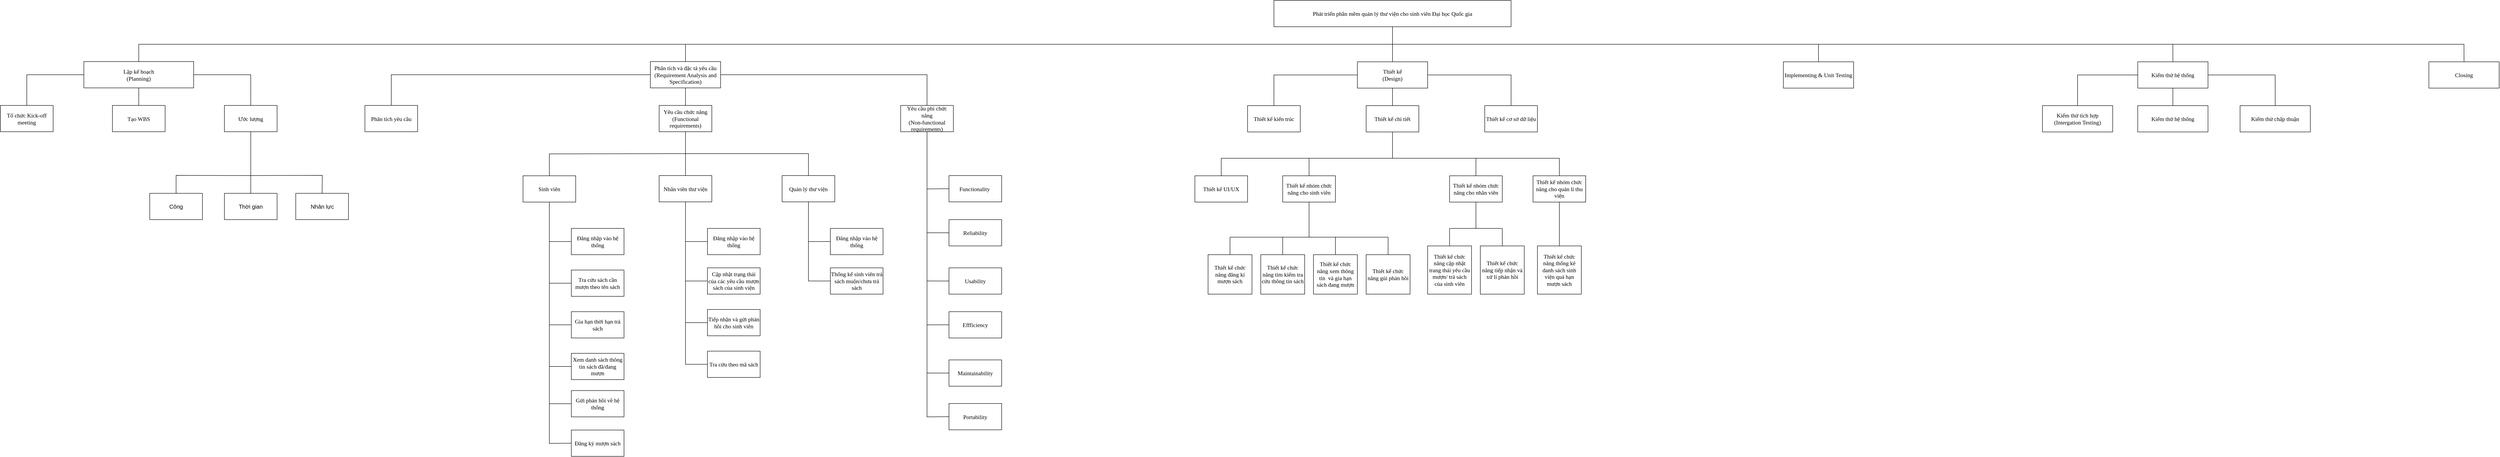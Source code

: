 <mxfile version="11.3.0" type="device" pages="1"><diagram id="RabVYRxnUHnKU42lM4ks" name="Page-1"><mxGraphModel dx="4771" dy="2015" grid="1" gridSize="10" guides="1" tooltips="1" connect="1" arrows="1" fold="1" page="1" pageScale="1" pageWidth="827" pageHeight="1169" math="0" shadow="0"><root><mxCell id="0"/><mxCell id="1" parent="0"/><mxCell id="hKESGAhO5xstkc6pQpJQ-2" value="Thiết kế kiến trúc" style="rounded=0;whiteSpace=wrap;html=1;fontFamily=Times New Roman;fontSize=13;fontStyle=0;fontColor=#000000;" parent="1" vertex="1"><mxGeometry x="40" y="100" width="120" height="60" as="geometry"/></mxCell><mxCell id="hKESGAhO5xstkc6pQpJQ-3" value="Thiết kế cơ sở dữ liệu" style="rounded=0;whiteSpace=wrap;html=1;fontFamily=Times New Roman;fontSize=13;fontStyle=0;fontColor=#000000;" parent="1" vertex="1"><mxGeometry x="580" y="100" width="120" height="60" as="geometry"/></mxCell><mxCell id="hKESGAhO5xstkc6pQpJQ-12" style="edgeStyle=none;rounded=0;orthogonalLoop=1;jettySize=auto;html=1;startArrow=none;startFill=0;endArrow=none;endFill=0;fontFamily=Times New Roman;fontSize=13;fontStyle=0;fontColor=#000000;" parent="1" source="hKESGAhO5xstkc6pQpJQ-4" edge="1"><mxGeometry relative="1" as="geometry"><mxPoint x="370" y="220" as="targetPoint"/></mxGeometry></mxCell><mxCell id="hKESGAhO5xstkc6pQpJQ-4" value="Thiết kế chi tiết" style="rounded=0;whiteSpace=wrap;html=1;fontFamily=Times New Roman;fontSize=13;fontStyle=0;fontColor=#000000;" parent="1" vertex="1"><mxGeometry x="310" y="100" width="120" height="60" as="geometry"/></mxCell><mxCell id="hKESGAhO5xstkc6pQpJQ-13" value="" style="endArrow=none;html=1;entryX=0.5;entryY=0;entryDx=0;entryDy=0;strokeColor=#000000;rounded=0;fontFamily=Times New Roman;fontSize=13;fontStyle=0;fontColor=#000000;" parent="1" target="hKESGAhO5xstkc6pQpJQ-21" edge="1"><mxGeometry width="50" height="50" relative="1" as="geometry"><mxPoint x="120" y="220" as="sourcePoint"/><mxPoint x="760" y="220" as="targetPoint"/><Array as="points"><mxPoint x="750" y="220"/></Array></mxGeometry></mxCell><mxCell id="hKESGAhO5xstkc6pQpJQ-15" style="edgeStyle=none;rounded=0;orthogonalLoop=1;jettySize=auto;html=1;startArrow=none;startFill=0;endArrow=none;endFill=0;exitX=0.5;exitY=0;exitDx=0;exitDy=0;fontFamily=Times New Roman;fontSize=13;fontStyle=0;fontColor=#000000;" parent="1" source="hKESGAhO5xstkc6pQpJQ-14" edge="1"><mxGeometry relative="1" as="geometry"><mxPoint x="120" y="220" as="targetPoint"/><mxPoint x="-80" y="220" as="sourcePoint"/><Array as="points"><mxPoint x="-20" y="220"/></Array></mxGeometry></mxCell><mxCell id="hKESGAhO5xstkc6pQpJQ-14" value="Thiết kế UI/UX" style="rounded=0;whiteSpace=wrap;html=1;fontFamily=Times New Roman;fontSize=13;fontStyle=0;fontColor=#000000;" parent="1" vertex="1"><mxGeometry x="-80" y="260" width="120" height="60" as="geometry"/></mxCell><mxCell id="hKESGAhO5xstkc6pQpJQ-18" style="edgeStyle=none;rounded=0;orthogonalLoop=1;jettySize=auto;html=1;startArrow=none;startFill=0;endArrow=none;endFill=0;exitX=0.5;exitY=0;exitDx=0;exitDy=0;fontFamily=Times New Roman;fontSize=13;fontStyle=0;fontColor=#000000;" parent="1" source="hKESGAhO5xstkc6pQpJQ-17" edge="1"><mxGeometry relative="1" as="geometry"><mxPoint x="180" y="220" as="targetPoint"/></mxGeometry></mxCell><mxCell id="hKESGAhO5xstkc6pQpJQ-28" style="edgeStyle=none;rounded=0;orthogonalLoop=1;jettySize=auto;html=1;startArrow=none;startFill=0;endArrow=none;endFill=0;exitX=0.5;exitY=1;exitDx=0;exitDy=0;fontFamily=Times New Roman;fontSize=13;fontStyle=0;fontColor=#000000;" parent="1" source="hKESGAhO5xstkc6pQpJQ-17" edge="1"><mxGeometry relative="1" as="geometry"><mxPoint x="180" y="400" as="targetPoint"/></mxGeometry></mxCell><mxCell id="hKESGAhO5xstkc6pQpJQ-17" value="Thiết kế nhóm chức năng cho sinh viên" style="rounded=0;whiteSpace=wrap;html=1;fontFamily=Times New Roman;fontSize=13;fontStyle=0;fontColor=#000000;" parent="1" vertex="1"><mxGeometry x="120" y="260" width="120" height="60" as="geometry"/></mxCell><mxCell id="hKESGAhO5xstkc6pQpJQ-20" style="edgeStyle=none;rounded=0;orthogonalLoop=1;jettySize=auto;html=1;startArrow=none;startFill=0;endArrow=none;endFill=0;fontFamily=Times New Roman;fontSize=13;fontStyle=0;fontColor=#000000;" parent="1" source="hKESGAhO5xstkc6pQpJQ-19" edge="1"><mxGeometry relative="1" as="geometry"><mxPoint x="560" y="220" as="targetPoint"/></mxGeometry></mxCell><mxCell id="hKESGAhO5xstkc6pQpJQ-42" style="edgeStyle=none;rounded=0;orthogonalLoop=1;jettySize=auto;html=1;startArrow=none;startFill=0;endArrow=none;endFill=0;fontFamily=Times New Roman;fontSize=13;fontStyle=0;fontColor=#000000;" parent="1" source="hKESGAhO5xstkc6pQpJQ-19" edge="1"><mxGeometry relative="1" as="geometry"><mxPoint x="560" y="380" as="targetPoint"/></mxGeometry></mxCell><mxCell id="hKESGAhO5xstkc6pQpJQ-19" value="Thiết kế nhóm chức năng cho nhân viên" style="rounded=0;whiteSpace=wrap;html=1;fontFamily=Times New Roman;fontSize=13;fontStyle=0;fontColor=#000000;" parent="1" vertex="1"><mxGeometry x="500" y="260" width="120" height="60" as="geometry"/></mxCell><mxCell id="hKESGAhO5xstkc6pQpJQ-21" value="Thiết kế nhóm chức năng cho quản lí thu viện" style="rounded=0;whiteSpace=wrap;html=1;fontFamily=Times New Roman;fontSize=13;fontStyle=0;fontColor=#000000;" parent="1" vertex="1"><mxGeometry x="690" y="260" width="120" height="60" as="geometry"/></mxCell><mxCell id="hKESGAhO5xstkc6pQpJQ-30" style="edgeStyle=none;rounded=0;orthogonalLoop=1;jettySize=auto;html=1;startArrow=none;startFill=0;endArrow=none;endFill=0;fontFamily=Times New Roman;fontSize=13;fontStyle=0;fontColor=#000000;" parent="1" source="hKESGAhO5xstkc6pQpJQ-23" edge="1"><mxGeometry relative="1" as="geometry"><mxPoint y="400" as="targetPoint"/></mxGeometry></mxCell><mxCell id="hKESGAhO5xstkc6pQpJQ-23" value="Thiết kế chức năng đăng kí mượn sách" style="rounded=0;whiteSpace=wrap;html=1;fontFamily=Times New Roman;fontSize=13;fontStyle=0;fontColor=#000000;" parent="1" vertex="1"><mxGeometry x="-50" y="440" width="100" height="90" as="geometry"/></mxCell><mxCell id="hKESGAhO5xstkc6pQpJQ-31" style="edgeStyle=none;rounded=0;orthogonalLoop=1;jettySize=auto;html=1;startArrow=none;startFill=0;endArrow=none;endFill=0;fontFamily=Times New Roman;fontSize=13;fontStyle=0;fontColor=#000000;" parent="1" source="hKESGAhO5xstkc6pQpJQ-24" edge="1"><mxGeometry relative="1" as="geometry"><mxPoint x="120" y="400" as="targetPoint"/></mxGeometry></mxCell><mxCell id="hKESGAhO5xstkc6pQpJQ-24" value="Thiết kế chức năng tìm kiếm tra cứu thông tin sách" style="rounded=0;whiteSpace=wrap;html=1;fontFamily=Times New Roman;fontSize=13;fontStyle=0;fontColor=#000000;" parent="1" vertex="1"><mxGeometry x="70" y="440" width="100" height="90" as="geometry"/></mxCell><mxCell id="hKESGAhO5xstkc6pQpJQ-32" style="edgeStyle=none;rounded=0;orthogonalLoop=1;jettySize=auto;html=1;startArrow=none;startFill=0;endArrow=none;endFill=0;fontFamily=Times New Roman;fontSize=13;fontStyle=0;fontColor=#000000;" parent="1" source="hKESGAhO5xstkc6pQpJQ-25" edge="1"><mxGeometry relative="1" as="geometry"><mxPoint x="240" y="400" as="targetPoint"/></mxGeometry></mxCell><mxCell id="hKESGAhO5xstkc6pQpJQ-25" value="Thiết kế chức năng xem thông tin&amp;nbsp; và gia hạn sách đang mượn" style="rounded=0;whiteSpace=wrap;html=1;fontFamily=Times New Roman;fontSize=13;fontStyle=0;fontColor=#000000;" parent="1" vertex="1"><mxGeometry x="190" y="440" width="100" height="90" as="geometry"/></mxCell><mxCell id="hKESGAhO5xstkc6pQpJQ-33" style="edgeStyle=none;rounded=0;orthogonalLoop=1;jettySize=auto;html=1;startArrow=none;startFill=0;endArrow=none;endFill=0;fontFamily=Times New Roman;fontSize=13;fontStyle=0;fontColor=#000000;" parent="1" source="hKESGAhO5xstkc6pQpJQ-27" edge="1"><mxGeometry relative="1" as="geometry"><mxPoint x="360" y="400" as="targetPoint"/></mxGeometry></mxCell><mxCell id="hKESGAhO5xstkc6pQpJQ-27" value="Thiết kế chức năng gủi phản hồi" style="rounded=0;whiteSpace=wrap;html=1;fontFamily=Times New Roman;fontSize=13;fontStyle=0;fontColor=#000000;" parent="1" vertex="1"><mxGeometry x="310" y="440" width="100" height="90" as="geometry"/></mxCell><mxCell id="hKESGAhO5xstkc6pQpJQ-29" value="" style="endArrow=none;html=1;fontFamily=Times New Roman;fontSize=13;fontStyle=0;fontColor=#000000;" parent="1" edge="1"><mxGeometry width="50" height="50" relative="1" as="geometry"><mxPoint y="400" as="sourcePoint"/><mxPoint x="360" y="400" as="targetPoint"/></mxGeometry></mxCell><mxCell id="hKESGAhO5xstkc6pQpJQ-46" style="edgeStyle=none;rounded=0;orthogonalLoop=1;jettySize=auto;html=1;startArrow=none;startFill=0;endArrow=none;endFill=0;fontFamily=Times New Roman;fontSize=13;fontStyle=0;fontColor=#000000;" parent="1" source="hKESGAhO5xstkc6pQpJQ-34" edge="1"><mxGeometry relative="1" as="geometry"><mxPoint x="500" y="380" as="targetPoint"/></mxGeometry></mxCell><mxCell id="hKESGAhO5xstkc6pQpJQ-34" value="Thiết kế chức năng cập nhật trang thái yêu cầu mượn/ trả sách của sinh viên" style="rounded=0;whiteSpace=wrap;html=1;fontFamily=Times New Roman;fontSize=13;fontStyle=0;fontColor=#000000;" parent="1" vertex="1"><mxGeometry x="450" y="420" width="100" height="110" as="geometry"/></mxCell><mxCell id="hKESGAhO5xstkc6pQpJQ-40" style="edgeStyle=none;rounded=0;orthogonalLoop=1;jettySize=auto;html=1;entryX=0.5;entryY=1;entryDx=0;entryDy=0;startArrow=none;startFill=0;endArrow=none;endFill=0;fontFamily=Times New Roman;fontSize=13;fontStyle=0;fontColor=#000000;" parent="1" source="hKESGAhO5xstkc6pQpJQ-36" target="hKESGAhO5xstkc6pQpJQ-21" edge="1"><mxGeometry relative="1" as="geometry"/></mxCell><mxCell id="hKESGAhO5xstkc6pQpJQ-36" value="Thiết kế chức năng thống kê danh sách sinh viện quá hạn mượn sách" style="rounded=0;whiteSpace=wrap;html=1;fontFamily=Times New Roman;fontSize=13;fontStyle=0;fontColor=#000000;" parent="1" vertex="1"><mxGeometry x="700" y="420" width="100" height="110" as="geometry"/></mxCell><mxCell id="hKESGAhO5xstkc6pQpJQ-47" style="edgeStyle=none;rounded=0;orthogonalLoop=1;jettySize=auto;html=1;startArrow=none;startFill=0;endArrow=none;endFill=0;fontFamily=Times New Roman;fontSize=13;fontStyle=0;fontColor=#000000;" parent="1" source="hKESGAhO5xstkc6pQpJQ-41" edge="1"><mxGeometry relative="1" as="geometry"><mxPoint x="620" y="380" as="targetPoint"/></mxGeometry></mxCell><mxCell id="hKESGAhO5xstkc6pQpJQ-41" value="Thiết kế chức năng tiếp nhận và xử lí phản hồi" style="rounded=0;whiteSpace=wrap;html=1;fontFamily=Times New Roman;fontSize=13;fontStyle=0;fontColor=#000000;" parent="1" vertex="1"><mxGeometry x="570" y="420" width="100" height="110" as="geometry"/></mxCell><mxCell id="hKESGAhO5xstkc6pQpJQ-43" value="" style="endArrow=none;html=1;fontFamily=Times New Roman;fontSize=13;fontStyle=0;fontColor=#000000;" parent="1" edge="1"><mxGeometry width="50" height="50" relative="1" as="geometry"><mxPoint x="500" y="380" as="sourcePoint"/><mxPoint x="620" y="380" as="targetPoint"/></mxGeometry></mxCell><mxCell id="mZb4_BIa616QqneFcdw_-9" value="Phát triển phần mềm quản lý thư viện cho sinh viên Đại học Quốc gia" style="rounded=0;whiteSpace=wrap;html=1;fontStyle=0;fontFamily=Times New Roman;fontSize=13;fontColor=#000000;" parent="1" vertex="1"><mxGeometry x="100" y="-140" width="540" height="60" as="geometry"/></mxCell><mxCell id="mZb4_BIa616QqneFcdw_-14" value="" style="endArrow=none;html=1;entryX=0.5;entryY=1;entryDx=0;entryDy=0;exitX=0.5;exitY=0;exitDx=0;exitDy=0;startArrow=none;startFill=0;fontFamily=Times New Roman;fontSize=13;fontStyle=0;fontColor=#000000;" parent="1" source="hKESGAhO5xstkc6pQpJQ-1" target="mZb4_BIa616QqneFcdw_-9" edge="1"><mxGeometry width="50" height="50" relative="1" as="geometry"><mxPoint x="280" y="-10" as="sourcePoint"/><mxPoint x="330" y="-60" as="targetPoint"/></mxGeometry></mxCell><mxCell id="mZb4_BIa616QqneFcdw_-15" value="" style="endArrow=none;html=1;rounded=0;entryX=0.5;entryY=0;entryDx=0;entryDy=0;fontFamily=Times New Roman;fontSize=13;fontStyle=0;fontColor=#000000;" parent="1" target="mZb4_BIa616QqneFcdw_-19" edge="1"><mxGeometry width="50" height="50" relative="1" as="geometry"><mxPoint x="370" y="-40" as="sourcePoint"/><mxPoint x="-740" as="targetPoint"/><Array as="points"><mxPoint x="-1240" y="-40"/></Array></mxGeometry></mxCell><mxCell id="mZb4_BIa616QqneFcdw_-16" value="" style="endArrow=none;html=1;entryX=0.5;entryY=1;entryDx=0;entryDy=0;exitX=0.5;exitY=0;exitDx=0;exitDy=0;fontFamily=Times New Roman;fontSize=13;fontStyle=0;fontColor=#000000;" parent="1" source="hKESGAhO5xstkc6pQpJQ-4" target="hKESGAhO5xstkc6pQpJQ-1" edge="1"><mxGeometry width="50" height="50" relative="1" as="geometry"><mxPoint x="370" y="80" as="sourcePoint"/><mxPoint x="-470" y="520" as="targetPoint"/></mxGeometry></mxCell><mxCell id="hKESGAhO5xstkc6pQpJQ-1" value="Thiết kế&lt;br style=&quot;font-size: 13px;&quot;&gt;(Design)" style="rounded=0;whiteSpace=wrap;html=1;fontFamily=Times New Roman;fontSize=13;fontStyle=0;fontColor=#000000;" parent="1" vertex="1"><mxGeometry x="290" width="160" height="60" as="geometry"/></mxCell><mxCell id="mZb4_BIa616QqneFcdw_-19" value="Phân tích và đặc tả yêu cầu&lt;br style=&quot;font-size: 13px;&quot;&gt;(Requirement Analysis and Specification)" style="rounded=0;whiteSpace=wrap;html=1;fontFamily=Times New Roman;fontSize=13;fontStyle=0;fontColor=#000000;" parent="1" vertex="1"><mxGeometry x="-1320" y="-0.5" width="160" height="60" as="geometry"/></mxCell><mxCell id="mZb4_BIa616QqneFcdw_-20" value="" style="endArrow=none;html=1;exitX=0.5;exitY=0;exitDx=0;exitDy=0;entryX=0;entryY=0.5;entryDx=0;entryDy=0;rounded=0;fontFamily=Times New Roman;fontSize=13;fontStyle=0;fontColor=#000000;" parent="1" source="hKESGAhO5xstkc6pQpJQ-2" target="hKESGAhO5xstkc6pQpJQ-1" edge="1"><mxGeometry width="50" height="50" relative="1" as="geometry"><mxPoint x="140" y="100" as="sourcePoint"/><mxPoint x="190" y="50" as="targetPoint"/><Array as="points"><mxPoint x="100" y="30"/></Array></mxGeometry></mxCell><mxCell id="mZb4_BIa616QqneFcdw_-21" value="" style="endArrow=none;html=1;exitX=0.5;exitY=0;exitDx=0;exitDy=0;entryX=1;entryY=0.5;entryDx=0;entryDy=0;rounded=0;fontFamily=Times New Roman;fontSize=13;fontStyle=0;fontColor=#000000;" parent="1" source="hKESGAhO5xstkc6pQpJQ-3" target="hKESGAhO5xstkc6pQpJQ-1" edge="1"><mxGeometry width="50" height="50" relative="1" as="geometry"><mxPoint x="130" y="110" as="sourcePoint"/><mxPoint x="300" y="40" as="targetPoint"/><Array as="points"><mxPoint x="640" y="30"/></Array></mxGeometry></mxCell><mxCell id="mZb4_BIa616QqneFcdw_-22" value="" style="endArrow=none;html=1;entryX=0.5;entryY=1;entryDx=0;entryDy=0;exitX=0.5;exitY=0;exitDx=0;exitDy=0;fontFamily=Times New Roman;fontSize=13;fontStyle=0;fontColor=#000000;" parent="1" source="mZb4_BIa616QqneFcdw_-38" target="mZb4_BIa616QqneFcdw_-19" edge="1"><mxGeometry width="50" height="50" relative="1" as="geometry"><mxPoint x="-1130" y="99.5" as="sourcePoint"/><mxPoint x="-1060" y="109.5" as="targetPoint"/></mxGeometry></mxCell><mxCell id="mZb4_BIa616QqneFcdw_-24" value="" style="endArrow=none;html=1;rounded=0;fontFamily=Times New Roman;fontSize=13;fontStyle=0;fontColor=#000000;" parent="1" source="mZb4_BIa616QqneFcdw_-25" edge="1"><mxGeometry width="50" height="50" relative="1" as="geometry"><mxPoint x="1800" as="sourcePoint"/><mxPoint x="370" y="-40" as="targetPoint"/><Array as="points"><mxPoint x="1340" y="-40"/><mxPoint x="850" y="-40"/></Array></mxGeometry></mxCell><mxCell id="mZb4_BIa616QqneFcdw_-25" value="Implementing &amp;amp; Unit Testing" style="rounded=0;whiteSpace=wrap;html=1;fontFamily=Times New Roman;fontSize=13;fontStyle=0;fontColor=#000000;" parent="1" vertex="1"><mxGeometry x="1260.071" width="160" height="60" as="geometry"/></mxCell><mxCell id="mZb4_BIa616QqneFcdw_-27" value="Lập kế hoạch&lt;br style=&quot;font-size: 13px;&quot;&gt;(Planning)" style="rounded=0;whiteSpace=wrap;html=1;fontFamily=Times New Roman;fontSize=13;fontStyle=0;fontColor=#000000;" parent="1" vertex="1"><mxGeometry x="-2610" y="-0.5" width="250" height="60" as="geometry"/></mxCell><mxCell id="mZb4_BIa616QqneFcdw_-28" value="" style="endArrow=none;html=1;rounded=0;exitX=0.5;exitY=0;exitDx=0;exitDy=0;fontFamily=Times New Roman;fontSize=13;fontStyle=0;fontColor=#000000;" parent="1" source="mZb4_BIa616QqneFcdw_-27" edge="1"><mxGeometry width="50" height="50" relative="1" as="geometry"><mxPoint x="-1385" as="sourcePoint"/><mxPoint x="-1110" y="-40" as="targetPoint"/><Array as="points"><mxPoint x="-2485" y="-40"/></Array></mxGeometry></mxCell><mxCell id="mZb4_BIa616QqneFcdw_-29" value="" style="endArrow=none;html=1;entryX=0;entryY=0.5;entryDx=0;entryDy=0;exitX=0.5;exitY=0;exitDx=0;exitDy=0;rounded=0;fontFamily=Times New Roman;fontSize=13;fontStyle=0;fontColor=#000000;" parent="1" source="mZb4_BIa616QqneFcdw_-41" target="mZb4_BIa616QqneFcdw_-27" edge="1"><mxGeometry width="50" height="50" relative="1" as="geometry"><mxPoint x="-2490" y="99.5" as="sourcePoint"/><mxPoint x="-1830" y="69.5" as="targetPoint"/><Array as="points"><mxPoint x="-2740" y="29.5"/></Array></mxGeometry></mxCell><mxCell id="mZb4_BIa616QqneFcdw_-31" value="Kiểm thử hệ thống" style="rounded=0;whiteSpace=wrap;html=1;fontFamily=Times New Roman;fontSize=13;fontStyle=0;fontColor=#000000;" parent="1" vertex="1"><mxGeometry x="2067.071" width="160" height="60" as="geometry"/></mxCell><mxCell id="mZb4_BIa616QqneFcdw_-32" value="" style="endArrow=none;html=1;entryX=0.5;entryY=0;entryDx=0;entryDy=0;strokeColor=#000000;rounded=0;fontFamily=Times New Roman;fontSize=13;fontStyle=0;fontColor=#000000;" parent="1" target="mZb4_BIa616QqneFcdw_-31" edge="1"><mxGeometry width="50" height="50" relative="1" as="geometry"><mxPoint x="1340" y="-40" as="sourcePoint"/><mxPoint x="2030" y="-50" as="targetPoint"/><Array as="points"><mxPoint x="2147" y="-40"/></Array></mxGeometry></mxCell><mxCell id="mZb4_BIa616QqneFcdw_-33" value="" style="endArrow=none;html=1;strokeColor=#000000;rounded=0;entryX=0.5;entryY=0;entryDx=0;entryDy=0;fontFamily=Times New Roman;fontSize=13;fontStyle=0;fontColor=#000000;" parent="1" target="mZb4_BIa616QqneFcdw_-46" edge="1"><mxGeometry width="50" height="50" relative="1" as="geometry"><mxPoint x="2140" y="-40" as="sourcePoint"/><mxPoint x="2810" as="targetPoint"/><Array as="points"><mxPoint x="2810" y="-40"/></Array></mxGeometry></mxCell><mxCell id="mZb4_BIa616QqneFcdw_-35" value="" style="endArrow=none;html=1;entryX=0;entryY=0.5;entryDx=0;entryDy=0;rounded=0;exitX=0.5;exitY=0;exitDx=0;exitDy=0;fontFamily=Times New Roman;fontSize=13;fontStyle=0;fontColor=#000000;" parent="1" source="mZb4_BIa616QqneFcdw_-37" target="mZb4_BIa616QqneFcdw_-19" edge="1"><mxGeometry width="50" height="50" relative="1" as="geometry"><mxPoint x="-1300" y="99.5" as="sourcePoint"/><mxPoint x="-1120" y="69.5" as="targetPoint"/><Array as="points"><mxPoint x="-1910" y="29.5"/></Array></mxGeometry></mxCell><mxCell id="mZb4_BIa616QqneFcdw_-37" value="Phân tích yêu cầu" style="rounded=0;whiteSpace=wrap;html=1;fontFamily=Times New Roman;fontSize=13;fontStyle=0;fontColor=#000000;" parent="1" vertex="1"><mxGeometry x="-1970" y="99.5" width="120" height="60" as="geometry"/></mxCell><mxCell id="mZb4_BIa616QqneFcdw_-38" value="Yêu cầu chức năng&lt;br style=&quot;font-size: 13px;&quot;&gt;(Functional requirements)" style="rounded=0;whiteSpace=wrap;html=1;fontFamily=Times New Roman;fontSize=13;fontStyle=0;fontColor=#000000;" parent="1" vertex="1"><mxGeometry x="-1300" y="99.5" width="120" height="60" as="geometry"/></mxCell><mxCell id="mZb4_BIa616QqneFcdw_-39" value="" style="endArrow=none;html=1;entryX=1;entryY=0.5;entryDx=0;entryDy=0;rounded=0;exitX=0.5;exitY=0;exitDx=0;exitDy=0;fontFamily=Times New Roman;fontSize=13;fontStyle=0;fontColor=#000000;" parent="1" source="mZb4_BIa616QqneFcdw_-40" target="mZb4_BIa616QqneFcdw_-19" edge="1"><mxGeometry width="50" height="50" relative="1" as="geometry"><mxPoint x="-950" y="99.5" as="sourcePoint"/><mxPoint x="-1200.0" y="39.5" as="targetPoint"/><Array as="points"><mxPoint x="-690" y="29.5"/></Array></mxGeometry></mxCell><mxCell id="mZb4_BIa616QqneFcdw_-40" value="Yêu cầu phi chức năng&lt;br style=&quot;font-size: 13px;&quot;&gt;(Non-functional requirements)" style="rounded=0;whiteSpace=wrap;html=1;fontFamily=Times New Roman;fontSize=13;fontStyle=0;fontColor=#000000;" parent="1" vertex="1"><mxGeometry x="-750" y="99.5" width="120" height="60" as="geometry"/></mxCell><mxCell id="mZb4_BIa616QqneFcdw_-41" value="Tổ chức Kick-off meeting" style="rounded=0;whiteSpace=wrap;html=1;fontFamily=Times New Roman;fontSize=13;fontStyle=0;fontColor=#000000;" parent="1" vertex="1"><mxGeometry x="-2800" y="99.5" width="120" height="60" as="geometry"/></mxCell><mxCell id="mZb4_BIa616QqneFcdw_-43" value="Ước lượng" style="rounded=0;whiteSpace=wrap;html=1;fontFamily=Times New Roman;fontSize=13;fontStyle=0;fontColor=#000000;" parent="1" vertex="1"><mxGeometry x="-2290" y="99.5" width="120" height="60" as="geometry"/></mxCell><mxCell id="mZb4_BIa616QqneFcdw_-45" value="" style="endArrow=none;html=1;strokeColor=#000000;entryX=1;entryY=0.5;entryDx=0;entryDy=0;exitX=0.5;exitY=0;exitDx=0;exitDy=0;rounded=0;fontFamily=Times New Roman;fontSize=13;fontStyle=0;fontColor=#000000;" parent="1" source="mZb4_BIa616QqneFcdw_-43" target="mZb4_BIa616QqneFcdw_-27" edge="1"><mxGeometry width="50" height="50" relative="1" as="geometry"><mxPoint x="-2480" y="109.5" as="sourcePoint"/><mxPoint x="-2480" y="69.5" as="targetPoint"/><Array as="points"><mxPoint x="-2230" y="29.5"/></Array></mxGeometry></mxCell><mxCell id="mZb4_BIa616QqneFcdw_-46" value="Closing" style="rounded=0;whiteSpace=wrap;html=1;fontFamily=Times New Roman;fontSize=13;fontStyle=0;fontColor=#000000;" parent="1" vertex="1"><mxGeometry x="2730.071" width="160" height="60" as="geometry"/></mxCell><mxCell id="mZb4_BIa616QqneFcdw_-47" value="" style="endArrow=none;html=1;entryX=0.5;entryY=1;entryDx=0;entryDy=0;exitX=0.5;exitY=0;exitDx=0;exitDy=0;fontFamily=Times New Roman;fontSize=13;fontStyle=0;fontColor=#000000;" parent="1" source="mZb4_BIa616QqneFcdw_-48" target="mZb4_BIa616QqneFcdw_-31" edge="1"><mxGeometry width="50" height="50" relative="1" as="geometry"><mxPoint x="2147" y="100" as="sourcePoint"/><mxPoint x="2170.071" y="100" as="targetPoint"/></mxGeometry></mxCell><mxCell id="mZb4_BIa616QqneFcdw_-48" value="Kiểm thử hệ thống" style="rounded=0;whiteSpace=wrap;html=1;fontFamily=Times New Roman;fontSize=13;fontStyle=0;fontColor=#000000;" parent="1" vertex="1"><mxGeometry x="2067.071" y="100" width="160" height="60" as="geometry"/></mxCell><mxCell id="mZb4_BIa616QqneFcdw_-51" value="Kiểm thử tích hợp&lt;br style=&quot;font-size: 13px;&quot;&gt;(Intergation Testing)" style="rounded=0;whiteSpace=wrap;html=1;fontFamily=Times New Roman;fontSize=13;fontStyle=0;fontColor=#000000;" parent="1" vertex="1"><mxGeometry x="1850.071" y="100" width="160" height="60" as="geometry"/></mxCell><mxCell id="mZb4_BIa616QqneFcdw_-52" value="Kiểm thử chấp thuận" style="rounded=0;whiteSpace=wrap;html=1;fontFamily=Times New Roman;fontSize=13;fontStyle=0;fontColor=#000000;" parent="1" vertex="1"><mxGeometry x="2300.071" y="100" width="160" height="60" as="geometry"/></mxCell><mxCell id="mZb4_BIa616QqneFcdw_-53" value="" style="endArrow=none;html=1;exitX=0.5;exitY=0;exitDx=0;exitDy=0;rounded=0;fontFamily=Times New Roman;fontSize=13;fontStyle=0;fontColor=#000000;" parent="1" source="mZb4_BIa616QqneFcdw_-52" target="mZb4_BIa616QqneFcdw_-31" edge="1"><mxGeometry width="50" height="50" relative="1" as="geometry"><mxPoint x="2157.071" y="120" as="sourcePoint"/><mxPoint x="2230" y="30" as="targetPoint"/><Array as="points"><mxPoint x="2380" y="30"/></Array></mxGeometry></mxCell><mxCell id="mZb4_BIa616QqneFcdw_-54" value="" style="endArrow=none;html=1;entryX=0;entryY=0.5;entryDx=0;entryDy=0;exitX=0.5;exitY=0;exitDx=0;exitDy=0;rounded=0;fontFamily=Times New Roman;fontSize=13;fontStyle=0;fontColor=#000000;" parent="1" source="mZb4_BIa616QqneFcdw_-51" target="mZb4_BIa616QqneFcdw_-31" edge="1"><mxGeometry width="50" height="50" relative="1" as="geometry"><mxPoint x="2157.071" y="120" as="sourcePoint"/><mxPoint x="2157.071" y="70" as="targetPoint"/><Array as="points"><mxPoint x="1930" y="30"/></Array></mxGeometry></mxCell><mxCell id="mZb4_BIa616QqneFcdw_-55" value="Tạo WBS" style="rounded=0;whiteSpace=wrap;html=1;fontFamily=Times New Roman;fontSize=13;fontStyle=0;fontColor=#000000;" parent="1" vertex="1"><mxGeometry x="-2545" y="99.5" width="120" height="60" as="geometry"/></mxCell><mxCell id="mZb4_BIa616QqneFcdw_-57" value="" style="endArrow=none;html=1;strokeColor=#000000;entryX=0.5;entryY=1;entryDx=0;entryDy=0;fontFamily=Times New Roman;fontSize=13;fontStyle=0;fontColor=#000000;" parent="1" source="mZb4_BIa616QqneFcdw_-55" target="mZb4_BIa616QqneFcdw_-27" edge="1"><mxGeometry width="50" height="50" relative="1" as="geometry"><mxPoint x="-2530" y="99.5" as="sourcePoint"/><mxPoint x="-2530" y="59.5" as="targetPoint"/></mxGeometry></mxCell><mxCell id="LTEcLkk2oriwNKPZCG5J-2" value="" style="endArrow=none;html=1;entryX=0.5;entryY=1;entryDx=0;entryDy=0;rounded=0;exitX=0.5;exitY=0;exitDx=0;exitDy=0;fontFamily=Times New Roman;fontSize=13;fontStyle=0;fontColor=#000000;" parent="1" source="LTEcLkk2oriwNKPZCG5J-6" target="mZb4_BIa616QqneFcdw_-38" edge="1"><mxGeometry width="50" height="50" relative="1" as="geometry"><mxPoint x="-1110" y="259.5" as="sourcePoint"/><mxPoint x="-1150" y="289.5" as="targetPoint"/><Array as="points"><mxPoint x="-1240" y="209.5"/></Array></mxGeometry></mxCell><mxCell id="LTEcLkk2oriwNKPZCG5J-4" value="" style="endArrow=none;html=1;entryX=0.5;entryY=1;entryDx=0;entryDy=0;rounded=0;exitX=0.5;exitY=0;exitDx=0;exitDy=0;fontFamily=Times New Roman;fontSize=13;fontStyle=0;fontColor=#000000;" parent="1" source="LTEcLkk2oriwNKPZCG5J-5" target="mZb4_BIa616QqneFcdw_-38" edge="1"><mxGeometry width="50" height="50" relative="1" as="geometry"><mxPoint x="-1370" y="259.5" as="sourcePoint"/><mxPoint x="-1250" y="209.5" as="targetPoint"/><Array as="points"><mxPoint x="-1550" y="210"/><mxPoint x="-1240" y="209.5"/></Array></mxGeometry></mxCell><mxCell id="LTEcLkk2oriwNKPZCG5J-5" value="Sinh viên" style="rounded=0;whiteSpace=wrap;html=1;fontFamily=Times New Roman;fontSize=13;fontStyle=0;fontColor=#000000;" parent="1" vertex="1"><mxGeometry x="-1610" y="260" width="120" height="60" as="geometry"/></mxCell><mxCell id="LTEcLkk2oriwNKPZCG5J-6" value="Nhân viên thư viện" style="rounded=0;whiteSpace=wrap;html=1;fontFamily=Times New Roman;fontSize=13;fontStyle=0;fontColor=#000000;" parent="1" vertex="1"><mxGeometry x="-1300" y="259.5" width="120" height="60" as="geometry"/></mxCell><mxCell id="LTEcLkk2oriwNKPZCG5J-7" value="" style="endArrow=none;html=1;entryX=0.5;entryY=1;entryDx=0;entryDy=0;rounded=0;exitX=0.5;exitY=0;exitDx=0;exitDy=0;fontFamily=Times New Roman;fontSize=13;fontStyle=0;fontColor=#000000;" parent="1" source="LTEcLkk2oriwNKPZCG5J-8" target="mZb4_BIa616QqneFcdw_-38" edge="1"><mxGeometry width="50" height="50" relative="1" as="geometry"><mxPoint x="-910" y="259.5" as="sourcePoint"/><mxPoint x="-1230" y="169.5" as="targetPoint"/><Array as="points"><mxPoint x="-960" y="209.5"/><mxPoint x="-1240" y="209.5"/></Array></mxGeometry></mxCell><mxCell id="LTEcLkk2oriwNKPZCG5J-8" value="Quản lý thư viện" style="rounded=0;whiteSpace=wrap;html=1;fontFamily=Times New Roman;fontSize=13;fontStyle=0;fontColor=#000000;" parent="1" vertex="1"><mxGeometry x="-1020" y="259.5" width="120" height="60" as="geometry"/></mxCell><mxCell id="LTEcLkk2oriwNKPZCG5J-10" value="Đăng nhập vào hệ thống" style="rounded=0;whiteSpace=wrap;html=1;fontFamily=Times New Roman;fontSize=13;fontStyle=0;fontColor=#000000;" parent="1" vertex="1"><mxGeometry x="-1500" y="380" width="120" height="60" as="geometry"/></mxCell><mxCell id="LTEcLkk2oriwNKPZCG5J-12" value="&lt;span style=&quot;font-size: 13px;&quot;&gt;Tra cứu sách cần mượn theo tên sách&lt;/span&gt;" style="rounded=0;whiteSpace=wrap;html=1;fontFamily=Times New Roman;fontSize=13;fontStyle=0;fontColor=#000000;" parent="1" vertex="1"><mxGeometry x="-1500" y="475" width="120" height="60" as="geometry"/></mxCell><mxCell id="LTEcLkk2oriwNKPZCG5J-17" value="&lt;span style=&quot;font-size: 13px;&quot;&gt;Gia hạn thời hạn trả sảch&lt;/span&gt;" style="rounded=0;whiteSpace=wrap;html=1;fontFamily=Times New Roman;fontSize=13;fontStyle=0;fontColor=#000000;" parent="1" vertex="1"><mxGeometry x="-1500" y="570" width="120" height="60" as="geometry"/></mxCell><mxCell id="LTEcLkk2oriwNKPZCG5J-18" value="" style="endArrow=none;html=1;fontFamily=Times New Roman;fontSize=13;entryX=0.5;entryY=1;entryDx=0;entryDy=0;rounded=0;exitX=0;exitY=0.5;exitDx=0;exitDy=0;fontStyle=0;fontColor=#000000;" parent="1" source="LTEcLkk2oriwNKPZCG5J-10" target="LTEcLkk2oriwNKPZCG5J-5" edge="1"><mxGeometry width="50" height="50" relative="1" as="geometry"><mxPoint x="-1500" y="430" as="sourcePoint"/><mxPoint x="-1560" y="380" as="targetPoint"/><Array as="points"><mxPoint x="-1550" y="410"/></Array></mxGeometry></mxCell><mxCell id="LTEcLkk2oriwNKPZCG5J-19" value="" style="endArrow=none;html=1;fontFamily=Times New Roman;fontSize=13;entryX=0.5;entryY=1;entryDx=0;entryDy=0;exitX=0;exitY=0.5;exitDx=0;exitDy=0;rounded=0;fontStyle=0;fontColor=#000000;" parent="1" source="LTEcLkk2oriwNKPZCG5J-12" target="LTEcLkk2oriwNKPZCG5J-5" edge="1"><mxGeometry width="50" height="50" relative="1" as="geometry"><mxPoint x="-1490" y="440" as="sourcePoint"/><mxPoint x="-1540" y="330" as="targetPoint"/><Array as="points"><mxPoint x="-1550" y="505"/></Array></mxGeometry></mxCell><mxCell id="LTEcLkk2oriwNKPZCG5J-20" value="" style="endArrow=none;html=1;fontFamily=Times New Roman;fontSize=13;exitX=0;exitY=0.5;exitDx=0;exitDy=0;entryX=0.5;entryY=1;entryDx=0;entryDy=0;rounded=0;fontStyle=0;fontColor=#000000;" parent="1" source="LTEcLkk2oriwNKPZCG5J-17" target="LTEcLkk2oriwNKPZCG5J-5" edge="1"><mxGeometry width="50" height="50" relative="1" as="geometry"><mxPoint x="-1490" y="520" as="sourcePoint"/><mxPoint x="-1540" y="330" as="targetPoint"/><Array as="points"><mxPoint x="-1550" y="600"/></Array></mxGeometry></mxCell><mxCell id="LTEcLkk2oriwNKPZCG5J-21" value="&lt;span style=&quot;white-space: normal; font-size: 13px;&quot;&gt;Xem danh sách thông tin sách đã/đang mượn&lt;/span&gt;" style="rounded=0;whiteSpace=wrap;html=1;fontFamily=Times New Roman;fontSize=13;fontStyle=0;fontColor=#000000;" parent="1" vertex="1"><mxGeometry x="-1500" y="665" width="120" height="60" as="geometry"/></mxCell><mxCell id="LTEcLkk2oriwNKPZCG5J-22" value="&lt;span style=&quot;font-size: 13px;&quot;&gt;Gửi phản hồi về hệ thống&lt;/span&gt;" style="rounded=0;whiteSpace=wrap;html=1;fontFamily=Times New Roman;fontSize=13;fontStyle=0;fontColor=#000000;" parent="1" vertex="1"><mxGeometry x="-1500" y="750" width="120" height="60" as="geometry"/></mxCell><mxCell id="LTEcLkk2oriwNKPZCG5J-23" value="" style="endArrow=none;html=1;fontFamily=Times New Roman;fontSize=13;exitX=0;exitY=0.5;exitDx=0;exitDy=0;entryX=0.5;entryY=1;entryDx=0;entryDy=0;rounded=0;fontStyle=0;fontColor=#000000;" parent="1" source="LTEcLkk2oriwNKPZCG5J-21" target="LTEcLkk2oriwNKPZCG5J-5" edge="1"><mxGeometry width="50" height="50" relative="1" as="geometry"><mxPoint x="-1490" y="600" as="sourcePoint"/><mxPoint x="-1540" y="330" as="targetPoint"/><Array as="points"><mxPoint x="-1550" y="695"/></Array></mxGeometry></mxCell><mxCell id="LTEcLkk2oriwNKPZCG5J-24" value="" style="endArrow=none;html=1;fontFamily=Times New Roman;fontSize=13;exitX=0;exitY=0.5;exitDx=0;exitDy=0;entryX=0.5;entryY=1;entryDx=0;entryDy=0;rounded=0;fontStyle=0;fontColor=#000000;" parent="1" source="LTEcLkk2oriwNKPZCG5J-22" target="LTEcLkk2oriwNKPZCG5J-5" edge="1"><mxGeometry width="50" height="50" relative="1" as="geometry"><mxPoint x="-1490" y="680" as="sourcePoint"/><mxPoint x="-1540" y="330" as="targetPoint"/><Array as="points"><mxPoint x="-1550" y="780"/></Array></mxGeometry></mxCell><mxCell id="LTEcLkk2oriwNKPZCG5J-26" value="" style="endArrow=none;html=1;fontFamily=Times New Roman;fontSize=13;entryX=0.5;entryY=1;entryDx=0;entryDy=0;rounded=0;fontStyle=0;exitX=0;exitY=0.5;exitDx=0;exitDy=0;fontColor=#000000;" parent="1" source="LTEcLkk2oriwNKPZCG5J-27" target="LTEcLkk2oriwNKPZCG5J-5" edge="1"><mxGeometry width="50" height="50" relative="1" as="geometry"><mxPoint x="-1500" y="880" as="sourcePoint"/><mxPoint x="-1540" y="330" as="targetPoint"/><Array as="points"><mxPoint x="-1550" y="870.5"/></Array></mxGeometry></mxCell><mxCell id="LTEcLkk2oriwNKPZCG5J-27" value="&lt;span style=&quot;font-size: 13px;&quot;&gt;Đăng ký mượn sách&lt;/span&gt;" style="rounded=0;whiteSpace=wrap;html=1;fontFamily=Times New Roman;fontSize=13;fontStyle=0;fontColor=#000000;" parent="1" vertex="1"><mxGeometry x="-1500" y="840" width="120" height="60" as="geometry"/></mxCell><mxCell id="LTEcLkk2oriwNKPZCG5J-34" style="edgeStyle=none;rounded=0;orthogonalLoop=1;jettySize=auto;html=1;exitX=0;exitY=0.5;exitDx=0;exitDy=0;endArrow=none;fontFamily=Times New Roman;fontSize=13;entryX=0.5;entryY=1;entryDx=0;entryDy=0;fontStyle=0;fontColor=#000000;" parent="1" source="LTEcLkk2oriwNKPZCG5J-28" target="LTEcLkk2oriwNKPZCG5J-6" edge="1"><mxGeometry relative="1" as="geometry"><mxPoint x="-1240" y="319.5" as="targetPoint"/><Array as="points"><mxPoint x="-1240" y="500"/></Array></mxGeometry></mxCell><mxCell id="LTEcLkk2oriwNKPZCG5J-28" value="&lt;span style=&quot;font-size: 13px;&quot;&gt;Cập nhật trạng thái của các yêu cầu mượn sách của sinh viện&lt;/span&gt;" style="rounded=0;whiteSpace=wrap;html=1;fontFamily=Times New Roman;fontSize=13;fontStyle=0;fontColor=#000000;" parent="1" vertex="1"><mxGeometry x="-1190" y="470" width="120" height="60" as="geometry"/></mxCell><mxCell id="LTEcLkk2oriwNKPZCG5J-33" style="edgeStyle=none;rounded=0;orthogonalLoop=1;jettySize=auto;html=1;exitX=0;exitY=0.5;exitDx=0;exitDy=0;entryX=0.5;entryY=1;entryDx=0;entryDy=0;endArrow=none;fontFamily=Times New Roman;fontSize=13;fontStyle=0;fontColor=#000000;" parent="1" source="LTEcLkk2oriwNKPZCG5J-29" target="LTEcLkk2oriwNKPZCG5J-6" edge="1"><mxGeometry relative="1" as="geometry"><Array as="points"><mxPoint x="-1240" y="595"/></Array></mxGeometry></mxCell><mxCell id="LTEcLkk2oriwNKPZCG5J-29" value="&lt;span style=&quot;font-size: 13px;&quot;&gt;Tiếp nhận và gửi phản hồi cho sinh viên&lt;/span&gt;" style="rounded=0;whiteSpace=wrap;html=1;fontFamily=Times New Roman;fontSize=13;fontStyle=0;fontColor=#000000;" parent="1" vertex="1"><mxGeometry x="-1190" y="565" width="120" height="60" as="geometry"/></mxCell><mxCell id="LTEcLkk2oriwNKPZCG5J-35" style="edgeStyle=none;rounded=0;orthogonalLoop=1;jettySize=auto;html=1;exitX=0;exitY=0.5;exitDx=0;exitDy=0;endArrow=none;fontFamily=Times New Roman;fontSize=13;entryX=0.5;entryY=1;entryDx=0;entryDy=0;fontStyle=0;fontColor=#000000;" parent="1" source="LTEcLkk2oriwNKPZCG5J-30" target="LTEcLkk2oriwNKPZCG5J-6" edge="1"><mxGeometry relative="1" as="geometry"><mxPoint x="-1240" y="319.5" as="targetPoint"/><Array as="points"><mxPoint x="-1240" y="690"/></Array></mxGeometry></mxCell><mxCell id="LTEcLkk2oriwNKPZCG5J-30" value="&lt;span style=&quot;font-size: 13px;&quot;&gt;Tra cứu theo mã sách&lt;/span&gt;" style="rounded=0;whiteSpace=wrap;html=1;fontFamily=Times New Roman;fontSize=13;fontStyle=0;fontColor=#000000;" parent="1" vertex="1"><mxGeometry x="-1190" y="660" width="120" height="60" as="geometry"/></mxCell><mxCell id="LTEcLkk2oriwNKPZCG5J-37" style="edgeStyle=none;rounded=0;orthogonalLoop=1;jettySize=auto;html=1;exitX=0;exitY=0.5;exitDx=0;exitDy=0;entryX=0.5;entryY=1;entryDx=0;entryDy=0;endArrow=none;fontFamily=Times New Roman;fontSize=13;fontStyle=0;fontColor=#000000;" parent="1" source="LTEcLkk2oriwNKPZCG5J-36" target="LTEcLkk2oriwNKPZCG5J-8" edge="1"><mxGeometry relative="1" as="geometry"><Array as="points"><mxPoint x="-960" y="500"/></Array></mxGeometry></mxCell><mxCell id="LTEcLkk2oriwNKPZCG5J-36" value="&lt;span style=&quot;font-size: 13px;&quot;&gt;Thống kế sinh viên trả sách muộn/chưa trả sách&lt;/span&gt;" style="rounded=0;whiteSpace=wrap;html=1;fontFamily=Times New Roman;fontSize=13;fontStyle=0;fontColor=#000000;" parent="1" vertex="1"><mxGeometry x="-910.147" y="470" width="120" height="60" as="geometry"/></mxCell><mxCell id="LTEcLkk2oriwNKPZCG5J-38" value="" style="endArrow=none;html=1;fontFamily=Times New Roman;fontSize=13;entryX=0.5;entryY=1;entryDx=0;entryDy=0;exitX=0;exitY=0.5;exitDx=0;exitDy=0;rounded=0;fontStyle=0;fontColor=#000000;" parent="1" source="LTEcLkk2oriwNKPZCG5J-39" target="mZb4_BIa616QqneFcdw_-40" edge="1"><mxGeometry width="50" height="50" relative="1" as="geometry"><mxPoint x="-710" y="320" as="sourcePoint"/><mxPoint x="-660" y="270" as="targetPoint"/><Array as="points"><mxPoint x="-690" y="290"/></Array></mxGeometry></mxCell><mxCell id="LTEcLkk2oriwNKPZCG5J-39" value="&lt;span style=&quot;font-size: 13px; text-align: left; background-color: rgb(255, 255, 255);&quot;&gt;Functionality&lt;/span&gt;&lt;span style=&quot;font-size: 13px; text-align: left; background-color: rgb(255, 255, 255);&quot;&gt;&amp;nbsp;&lt;/span&gt;" style="rounded=0;whiteSpace=wrap;html=1;fontFamily=Times New Roman;fontSize=13;fontStyle=0;fontColor=#000000;" parent="1" vertex="1"><mxGeometry x="-640" y="259.5" width="120" height="60" as="geometry"/></mxCell><mxCell id="LTEcLkk2oriwNKPZCG5J-41" style="edgeStyle=none;rounded=0;orthogonalLoop=1;jettySize=auto;html=1;exitX=0;exitY=0.5;exitDx=0;exitDy=0;entryX=0.5;entryY=1;entryDx=0;entryDy=0;endArrow=none;fontFamily=Times New Roman;fontSize=13;fontStyle=0;fontColor=#000000;" parent="1" source="LTEcLkk2oriwNKPZCG5J-40" target="mZb4_BIa616QqneFcdw_-40" edge="1"><mxGeometry relative="1" as="geometry"><Array as="points"><mxPoint x="-690" y="390"/></Array></mxGeometry></mxCell><mxCell id="LTEcLkk2oriwNKPZCG5J-40" value="Reliability" style="rounded=0;whiteSpace=wrap;html=1;fontFamily=Times New Roman;fontSize=13;fontStyle=0;fontColor=#000000;" parent="1" vertex="1"><mxGeometry x="-640" y="360" width="120" height="60" as="geometry"/></mxCell><mxCell id="LTEcLkk2oriwNKPZCG5J-42" style="edgeStyle=none;rounded=0;orthogonalLoop=1;jettySize=auto;html=1;entryX=0.5;entryY=1;entryDx=0;entryDy=0;endArrow=none;fontFamily=Times New Roman;fontSize=13;exitX=0;exitY=0.5;exitDx=0;exitDy=0;fontStyle=0;fontColor=#000000;" parent="1" source="LTEcLkk2oriwNKPZCG5J-43" target="mZb4_BIa616QqneFcdw_-40" edge="1"><mxGeometry relative="1" as="geometry"><mxPoint x="-520" y="480" as="sourcePoint"/><mxPoint x="-680" y="169.5" as="targetPoint"/><Array as="points"><mxPoint x="-690" y="500"/></Array></mxGeometry></mxCell><mxCell id="LTEcLkk2oriwNKPZCG5J-43" value="Usability" style="rounded=0;whiteSpace=wrap;html=1;fontFamily=Times New Roman;fontSize=13;fontStyle=0;fontColor=#000000;" parent="1" vertex="1"><mxGeometry x="-640" y="470" width="120" height="60" as="geometry"/></mxCell><mxCell id="LTEcLkk2oriwNKPZCG5J-45" style="edgeStyle=none;rounded=0;orthogonalLoop=1;jettySize=auto;html=1;exitX=0;exitY=0.5;exitDx=0;exitDy=0;entryX=0.5;entryY=1;entryDx=0;entryDy=0;endArrow=none;fontFamily=Times New Roman;fontSize=13;fontStyle=0;fontColor=#000000;" parent="1" source="LTEcLkk2oriwNKPZCG5J-44" target="LTEcLkk2oriwNKPZCG5J-6" edge="1"><mxGeometry relative="1" as="geometry"><Array as="points"><mxPoint x="-1240" y="410"/></Array></mxGeometry></mxCell><mxCell id="LTEcLkk2oriwNKPZCG5J-44" value="Đăng nhập vào hệ thống" style="rounded=0;whiteSpace=wrap;html=1;fontFamily=Times New Roman;fontSize=13;fontStyle=0;fontColor=#000000;" parent="1" vertex="1"><mxGeometry x="-1190" y="380" width="120" height="60" as="geometry"/></mxCell><mxCell id="LTEcLkk2oriwNKPZCG5J-47" style="edgeStyle=none;rounded=0;orthogonalLoop=1;jettySize=auto;html=1;exitX=0;exitY=0.5;exitDx=0;exitDy=0;entryX=0.5;entryY=1;entryDx=0;entryDy=0;endArrow=none;fontFamily=Times New Roman;fontSize=13;fontStyle=0;fontColor=#000000;" parent="1" source="LTEcLkk2oriwNKPZCG5J-46" target="LTEcLkk2oriwNKPZCG5J-8" edge="1"><mxGeometry relative="1" as="geometry"><Array as="points"><mxPoint x="-960" y="410"/></Array></mxGeometry></mxCell><mxCell id="LTEcLkk2oriwNKPZCG5J-46" value="Đăng nhập vào hệ thống" style="rounded=0;whiteSpace=wrap;html=1;fontFamily=Times New Roman;fontSize=13;fontStyle=0;fontColor=#000000;" parent="1" vertex="1"><mxGeometry x="-910.147" y="380" width="120" height="60" as="geometry"/></mxCell><mxCell id="LTEcLkk2oriwNKPZCG5J-49" style="edgeStyle=none;rounded=0;orthogonalLoop=1;jettySize=auto;html=1;entryX=0.5;entryY=1;entryDx=0;entryDy=0;endArrow=none;fontFamily=Times New Roman;fontSize=13;exitX=0;exitY=0.5;exitDx=0;exitDy=0;fontStyle=0;fontColor=#000000;" parent="1" source="LTEcLkk2oriwNKPZCG5J-50" target="mZb4_BIa616QqneFcdw_-40" edge="1"><mxGeometry relative="1" as="geometry"><mxPoint x="-610" y="600" as="sourcePoint"/><mxPoint x="-680" y="169.5" as="targetPoint"/><Array as="points"><mxPoint x="-690" y="600"/></Array></mxGeometry></mxCell><mxCell id="LTEcLkk2oriwNKPZCG5J-50" value="&lt;div style=&quot;text-align: left; font-size: 13px;&quot;&gt;&lt;span style=&quot;background-color: rgb(255, 255, 255); font-size: 13px;&quot;&gt;Effficiency&lt;/span&gt;&lt;/div&gt;" style="rounded=0;whiteSpace=wrap;html=1;fontFamily=Times New Roman;fontSize=13;fontStyle=0;fontColor=#000000;" parent="1" vertex="1"><mxGeometry x="-640" y="570" width="120" height="60" as="geometry"/></mxCell><mxCell id="LTEcLkk2oriwNKPZCG5J-53" style="edgeStyle=none;rounded=0;orthogonalLoop=1;jettySize=auto;html=1;entryX=0.5;entryY=1;entryDx=0;entryDy=0;endArrow=none;fontFamily=Times New Roman;fontSize=13;exitX=0;exitY=0.5;exitDx=0;exitDy=0;fontStyle=0;fontColor=#000000;" parent="1" source="LTEcLkk2oriwNKPZCG5J-54" target="mZb4_BIa616QqneFcdw_-40" edge="1"><mxGeometry relative="1" as="geometry"><mxPoint x="-610" y="690" as="sourcePoint"/><mxPoint x="-680" y="169.5" as="targetPoint"/><Array as="points"><mxPoint x="-690" y="710"/></Array></mxGeometry></mxCell><mxCell id="LTEcLkk2oriwNKPZCG5J-54" value="&lt;div style=&quot;text-align: left; font-size: 13px;&quot;&gt;&lt;span style=&quot;background-color: rgb(255, 255, 255); font-size: 13px;&quot;&gt;Maintainability&lt;/span&gt;&lt;/div&gt;" style="rounded=0;whiteSpace=wrap;html=1;fontFamily=Times New Roman;fontSize=13;fontStyle=0;fontColor=#000000;" parent="1" vertex="1"><mxGeometry x="-640" y="680" width="120" height="60" as="geometry"/></mxCell><mxCell id="LTEcLkk2oriwNKPZCG5J-55" value="&lt;div style=&quot;text-align: left; font-size: 13px;&quot;&gt;&lt;span style=&quot;background-color: rgb(255, 255, 255); font-size: 13px;&quot;&gt;Portability&lt;/span&gt;&lt;/div&gt;" style="rounded=0;whiteSpace=wrap;html=1;fontFamily=Times New Roman;fontSize=13;fontStyle=0;fontColor=#000000;" parent="1" vertex="1"><mxGeometry x="-640" y="779.5" width="120" height="60" as="geometry"/></mxCell><mxCell id="LTEcLkk2oriwNKPZCG5J-56" style="edgeStyle=none;rounded=0;orthogonalLoop=1;jettySize=auto;html=1;entryX=0.5;entryY=1;entryDx=0;entryDy=0;endArrow=none;fontFamily=Times New Roman;fontSize=13;exitX=0;exitY=0.5;exitDx=0;exitDy=0;fontStyle=0;fontColor=#000000;" parent="1" source="LTEcLkk2oriwNKPZCG5J-55" target="mZb4_BIa616QqneFcdw_-40" edge="1"><mxGeometry relative="1" as="geometry"><mxPoint x="-630" y="720.0" as="sourcePoint"/><mxPoint x="-680" y="169.5" as="targetPoint"/><Array as="points"><mxPoint x="-690" y="810"/></Array></mxGeometry></mxCell><mxCell id="PJRTvrdmTuIWOa7Q5gDz-1" value="" style="endArrow=none;html=1;fontSize=13;entryX=0.5;entryY=1;entryDx=0;entryDy=0;rounded=0;exitX=0.5;exitY=0;exitDx=0;exitDy=0;" edge="1" parent="1" source="PJRTvrdmTuIWOa7Q5gDz-4" target="mZb4_BIa616QqneFcdw_-43"><mxGeometry width="50" height="50" relative="1" as="geometry"><mxPoint x="-2150" y="299.5" as="sourcePoint"/><mxPoint x="-2170" y="209.5" as="targetPoint"/><Array as="points"><mxPoint x="-2067" y="259"/><mxPoint x="-2230" y="259.5"/></Array></mxGeometry></mxCell><mxCell id="PJRTvrdmTuIWOa7Q5gDz-2" value="" style="endArrow=none;html=1;fontSize=13;entryX=0.5;entryY=1;entryDx=0;entryDy=0;rounded=0;exitX=0.5;exitY=0;exitDx=0;exitDy=0;" edge="1" parent="1" source="PJRTvrdmTuIWOa7Q5gDz-3" target="mZb4_BIa616QqneFcdw_-43"><mxGeometry width="50" height="50" relative="1" as="geometry"><mxPoint x="-2320" y="299.5" as="sourcePoint"/><mxPoint x="-2310" y="209.5" as="targetPoint"/><Array as="points"><mxPoint x="-2400" y="259"/><mxPoint x="-2230" y="259.5"/></Array></mxGeometry></mxCell><mxCell id="PJRTvrdmTuIWOa7Q5gDz-3" value="Công" style="rounded=0;whiteSpace=wrap;html=1;fontSize=13;" vertex="1" parent="1"><mxGeometry x="-2460" y="300" width="120" height="60" as="geometry"/></mxCell><mxCell id="PJRTvrdmTuIWOa7Q5gDz-4" value="Nhân lực" style="rounded=0;whiteSpace=wrap;html=1;fontSize=13;" vertex="1" parent="1"><mxGeometry x="-2127.5" y="300" width="120" height="60" as="geometry"/></mxCell><mxCell id="PJRTvrdmTuIWOa7Q5gDz-6" value="&lt;span style=&quot;white-space: normal&quot;&gt;Thời gian&lt;/span&gt;" style="rounded=0;whiteSpace=wrap;html=1;fontSize=13;" vertex="1" parent="1"><mxGeometry x="-2290" y="300" width="120" height="60" as="geometry"/></mxCell><mxCell id="PJRTvrdmTuIWOa7Q5gDz-7" value="" style="endArrow=none;html=1;fontSize=13;exitX=0.5;exitY=0;exitDx=0;exitDy=0;" edge="1" parent="1" source="PJRTvrdmTuIWOa7Q5gDz-6"><mxGeometry width="50" height="50" relative="1" as="geometry"><mxPoint x="-2220" y="330" as="sourcePoint"/><mxPoint x="-2230" y="260" as="targetPoint"/></mxGeometry></mxCell></root></mxGraphModel></diagram></mxfile>